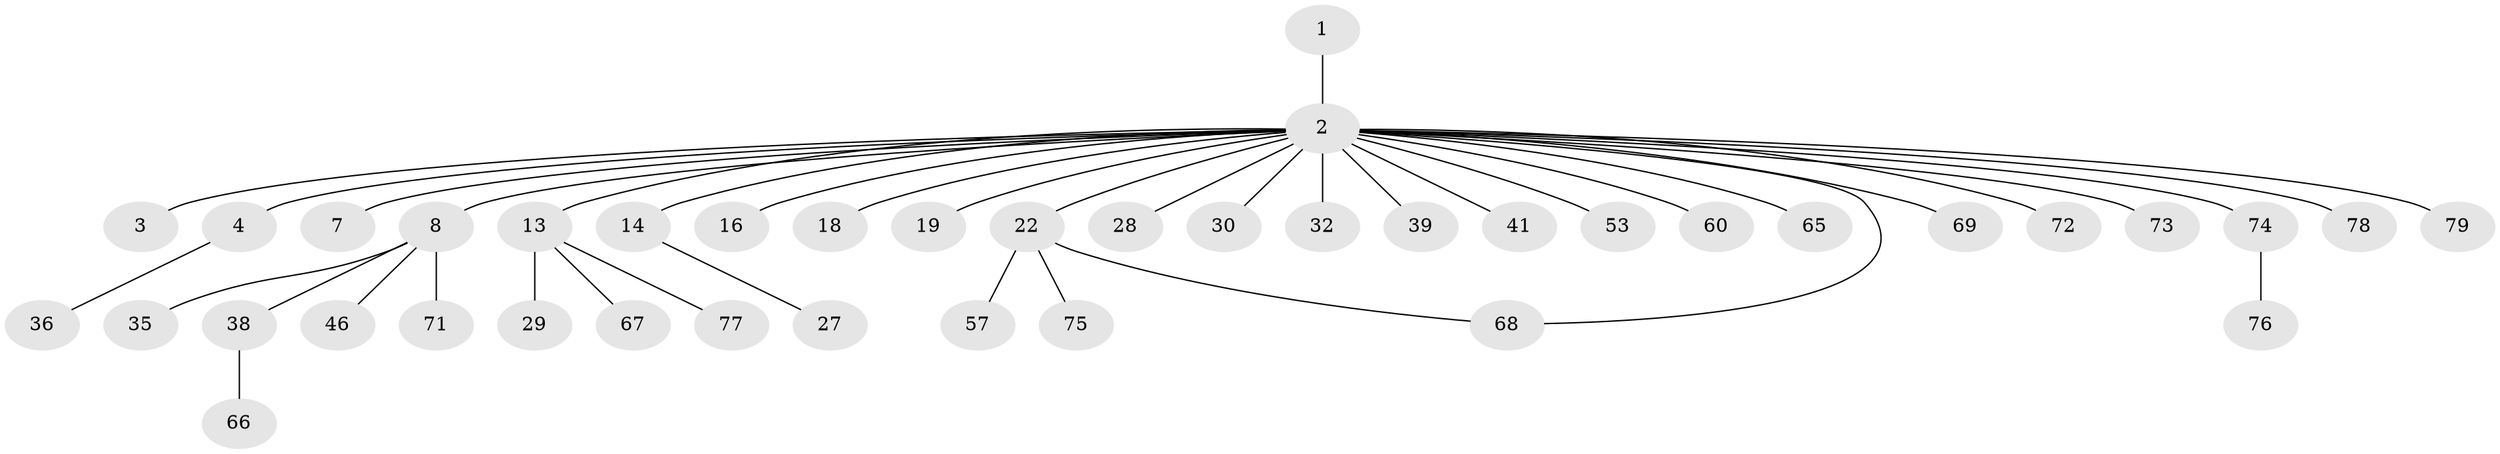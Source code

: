 // original degree distribution, {1: 0.625, 12: 0.0125, 2: 0.1875, 16: 0.0125, 3: 0.0875, 7: 0.025, 4: 0.0375, 5: 0.0125}
// Generated by graph-tools (version 1.1) at 2025/14/03/09/25 04:14:35]
// undirected, 40 vertices, 40 edges
graph export_dot {
graph [start="1"]
  node [color=gray90,style=filled];
  1;
  2 [super="+6+20+5+17"];
  3;
  4;
  7 [super="+21+37"];
  8 [super="+24+12"];
  13 [super="+49+25+58"];
  14 [super="+23+63"];
  16 [super="+33+43"];
  18;
  19;
  22 [super="+34+45+48+31"];
  27;
  28;
  29 [super="+70"];
  30;
  32;
  35;
  36;
  38;
  39 [super="+62+40"];
  41 [super="+42"];
  46;
  53;
  57;
  60;
  65;
  66;
  67;
  68;
  69;
  71;
  72;
  73;
  74;
  75;
  76;
  77;
  78 [super="+80"];
  79;
  1 -- 2;
  2 -- 3;
  2 -- 4;
  2 -- 8;
  2 -- 14;
  2 -- 28;
  2 -- 39;
  2 -- 78;
  2 -- 53;
  2 -- 65;
  2 -- 68;
  2 -- 69;
  2 -- 7;
  2 -- 72;
  2 -- 73;
  2 -- 74;
  2 -- 13;
  2 -- 79;
  2 -- 16;
  2 -- 18;
  2 -- 19;
  2 -- 22;
  2 -- 30;
  2 -- 32;
  2 -- 41;
  2 -- 60;
  4 -- 36;
  8 -- 35;
  8 -- 38;
  8 -- 46;
  8 -- 71;
  13 -- 29;
  13 -- 67;
  13 -- 77;
  14 -- 27;
  22 -- 68;
  22 -- 57;
  22 -- 75;
  38 -- 66;
  74 -- 76;
}
